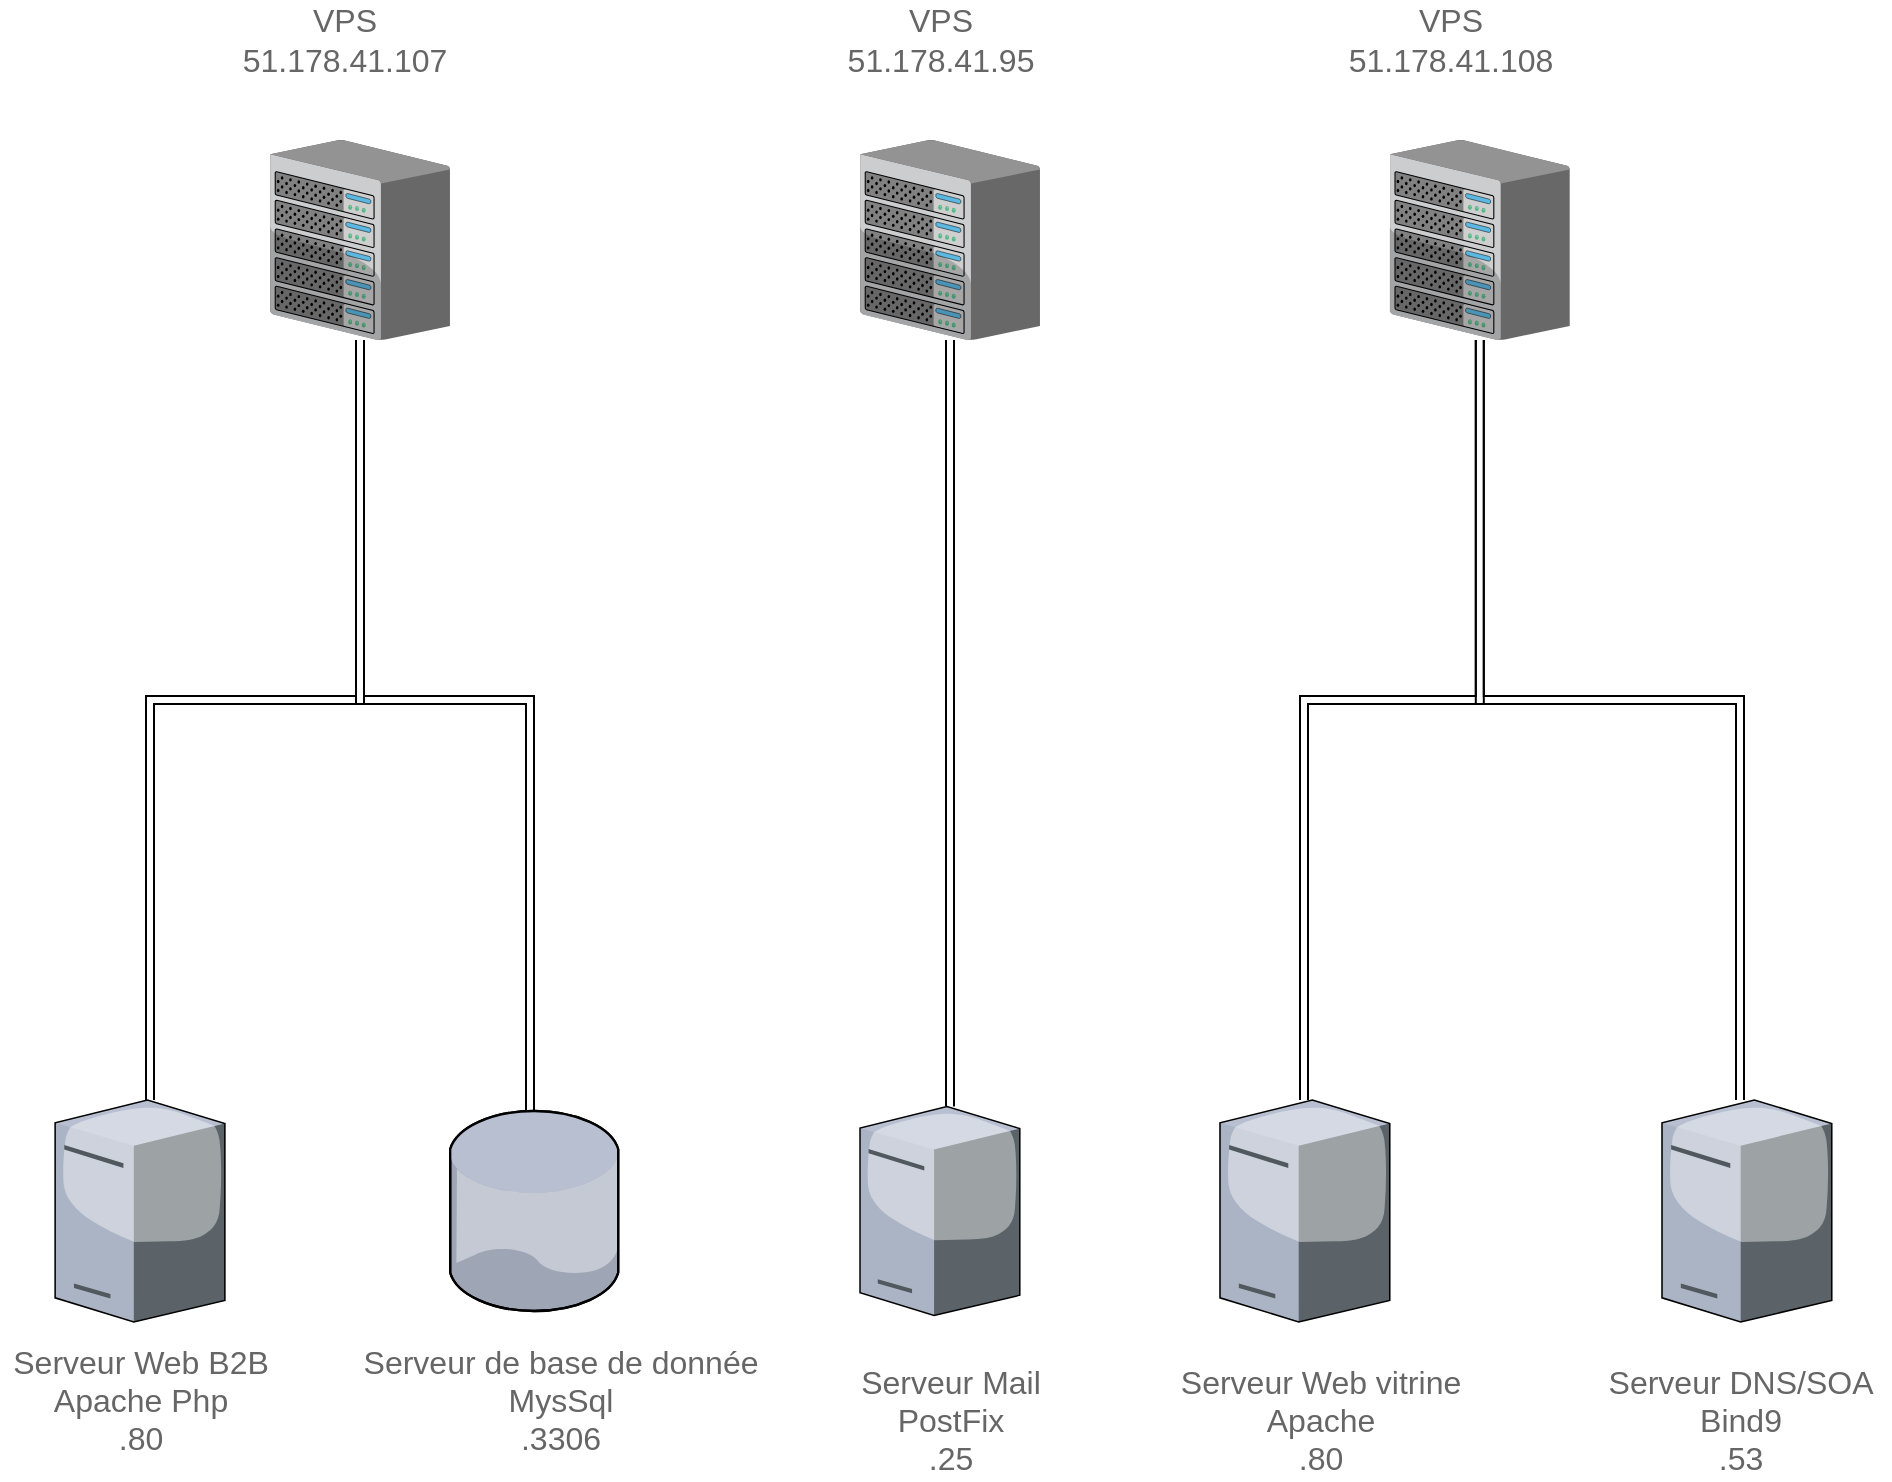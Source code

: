 <mxfile version="12.6.5" type="device"><diagram name="Page-1" id="e3a06f82-3646-2815-327d-82caf3d4e204"><mxGraphModel dx="1854" dy="1350" grid="1" gridSize="10" guides="1" tooltips="1" connect="1" arrows="1" fold="1" page="1" pageScale="1.5" pageWidth="1169" pageHeight="826" background="none" math="0" shadow="0"><root><mxCell id="0" style=";html=1;"/><mxCell id="1" style=";html=1;" parent="0"/><mxCell id="yzOCmv-NdBko5Yc-X_hZ-17" style="edgeStyle=orthogonalEdgeStyle;shape=link;rounded=0;orthogonalLoop=1;jettySize=auto;html=1;fontSize=16;" edge="1" parent="1" source="CLFpHKBw1dhiwHM7FN5G-16" target="yzOCmv-NdBko5Yc-X_hZ-13"><mxGeometry relative="1" as="geometry"><mxPoint x="905" y="670.0" as="targetPoint"/><Array as="points"><mxPoint x="905" y="590"/><mxPoint x="905" y="590"/></Array></mxGeometry></mxCell><mxCell id="CLFpHKBw1dhiwHM7FN5G-16" value="" style="verticalLabelPosition=bottom;aspect=fixed;html=1;verticalAlign=top;strokeColor=#6881B3;align=center;outlineConnect=0;shape=mxgraph.citrix.chassis;fontFamily=Helvetica;fontSize=16;fontColor=#0066CC;strokeWidth=2;fillColor=#CCCCCC;" parent="1" vertex="1"><mxGeometry x="860" y="200" width="90" height="100" as="geometry"/></mxCell><mxCell id="CLFpHKBw1dhiwHM7FN5G-18" value="&lt;font style=&quot;font-size: 16px&quot; color=&quot;#666666&quot;&gt;VPS&lt;br&gt;&lt;/font&gt;&lt;span style=&quot;color: rgb(102 , 102 , 102)&quot;&gt;51.178.41.95&lt;/span&gt;&lt;font style=&quot;font-size: 16px&quot; color=&quot;#666666&quot;&gt;&lt;br&gt;&lt;/font&gt;" style="text;html=1;align=center;verticalAlign=middle;resizable=0;points=[];autosize=1;fontSize=16;" parent="1" vertex="1"><mxGeometry x="844.95" y="130" width="110" height="40" as="geometry"/></mxCell><mxCell id="CLFpHKBw1dhiwHM7FN5G-21" value="&lt;font style=&quot;font-size: 16px&quot; color=&quot;#666666&quot;&gt;Serveur Web vitrine&lt;br style=&quot;font-size: 16px&quot;&gt;Apache&lt;br style=&quot;font-size: 16px&quot;&gt;.80&lt;br style=&quot;font-size: 16px&quot;&gt;&lt;/font&gt;" style="text;html=1;align=center;verticalAlign=middle;resizable=0;points=[];autosize=1;fontSize=16;" parent="1" vertex="1"><mxGeometry x="1010" y="810" width="160" height="60" as="geometry"/></mxCell><mxCell id="CLFpHKBw1dhiwHM7FN5G-22" value="&lt;font style=&quot;font-size: 16px;&quot; color=&quot;#666666&quot;&gt;Serveur DNS/SOA&lt;br style=&quot;font-size: 16px;&quot;&gt;Bind9&lt;br style=&quot;font-size: 16px;&quot;&gt;.53&lt;br style=&quot;font-size: 16px;&quot;&gt;&lt;/font&gt;" style="text;html=1;align=center;verticalAlign=middle;resizable=0;points=[];autosize=1;fontSize=16;" parent="1" vertex="1"><mxGeometry x="1225" y="810" width="150" height="60" as="geometry"/></mxCell><mxCell id="CLFpHKBw1dhiwHM7FN5G-23" value="&lt;font style=&quot;font-size: 16px;&quot; color=&quot;#666666&quot;&gt;Serveur de base de donnée&lt;br style=&quot;font-size: 16px;&quot;&gt;MysSql&lt;br style=&quot;font-size: 16px;&quot;&gt;.3306&lt;br style=&quot;font-size: 16px;&quot;&gt;&lt;/font&gt;" style="text;html=1;align=center;verticalAlign=middle;resizable=0;points=[];autosize=1;fontSize=16;" parent="1" vertex="1"><mxGeometry x="605" y="800" width="210" height="60" as="geometry"/></mxCell><mxCell id="yzOCmv-NdBko5Yc-X_hZ-15" style="edgeStyle=orthogonalEdgeStyle;rounded=0;orthogonalLoop=1;jettySize=auto;html=1;fontSize=16;shape=link;" edge="1" parent="1" source="yzOCmv-NdBko5Yc-X_hZ-1" target="yzOCmv-NdBko5Yc-X_hZ-8"><mxGeometry relative="1" as="geometry"><mxPoint x="505" y="670" as="targetPoint"/><Array as="points"><mxPoint x="610" y="480"/><mxPoint x="505" y="480"/></Array></mxGeometry></mxCell><mxCell id="yzOCmv-NdBko5Yc-X_hZ-16" style="edgeStyle=orthogonalEdgeStyle;rounded=0;orthogonalLoop=1;jettySize=auto;html=1;fontSize=16;shape=link;" edge="1" parent="1" source="yzOCmv-NdBko5Yc-X_hZ-1" target="yzOCmv-NdBko5Yc-X_hZ-10"><mxGeometry relative="1" as="geometry"><mxPoint x="695" y="670.0" as="targetPoint"/><Array as="points"><mxPoint x="610" y="480"/><mxPoint x="695" y="480"/></Array></mxGeometry></mxCell><mxCell id="yzOCmv-NdBko5Yc-X_hZ-1" value="" style="verticalLabelPosition=bottom;aspect=fixed;html=1;verticalAlign=top;strokeColor=#6881B3;align=center;outlineConnect=0;shape=mxgraph.citrix.chassis;fontFamily=Helvetica;fontSize=16;fontColor=#0066CC;strokeWidth=2;fillColor=#CCCCCC;" vertex="1" parent="1"><mxGeometry x="565" y="200" width="90" height="100" as="geometry"/></mxCell><mxCell id="yzOCmv-NdBko5Yc-X_hZ-19" style="edgeStyle=orthogonalEdgeStyle;shape=link;rounded=0;orthogonalLoop=1;jettySize=auto;html=1;fontSize=16;" edge="1" parent="1" source="yzOCmv-NdBko5Yc-X_hZ-2" target="yzOCmv-NdBko5Yc-X_hZ-12"><mxGeometry relative="1" as="geometry"><mxPoint x="1300" y="670.0" as="targetPoint"/><Array as="points"><mxPoint x="1170" y="480"/><mxPoint x="1300" y="480"/></Array></mxGeometry></mxCell><mxCell id="yzOCmv-NdBko5Yc-X_hZ-20" style="edgeStyle=orthogonalEdgeStyle;shape=link;rounded=0;orthogonalLoop=1;jettySize=auto;html=1;fontSize=16;" edge="1" parent="1" source="yzOCmv-NdBko5Yc-X_hZ-2" target="yzOCmv-NdBko5Yc-X_hZ-9"><mxGeometry relative="1" as="geometry"><Array as="points"><mxPoint x="1170" y="480"/><mxPoint x="1082" y="480"/></Array></mxGeometry></mxCell><mxCell id="yzOCmv-NdBko5Yc-X_hZ-2" value="" style="verticalLabelPosition=bottom;aspect=fixed;html=1;verticalAlign=top;strokeColor=#6881B3;align=center;outlineConnect=0;shape=mxgraph.citrix.chassis;fontFamily=Helvetica;fontSize=16;fontColor=#0066CC;strokeWidth=2;fillColor=#CCCCCC;" vertex="1" parent="1"><mxGeometry x="1124.88" y="200" width="90" height="100" as="geometry"/></mxCell><mxCell id="yzOCmv-NdBko5Yc-X_hZ-3" value="&lt;font style=&quot;font-size: 16px&quot; color=&quot;#666666&quot;&gt;VPS&lt;br&gt;51.178.41.107&lt;br&gt;&lt;/font&gt;" style="text;html=1;align=center;verticalAlign=middle;resizable=0;points=[];autosize=1;fontSize=16;" vertex="1" parent="1"><mxGeometry x="542.44" y="130" width="120" height="40" as="geometry"/></mxCell><mxCell id="yzOCmv-NdBko5Yc-X_hZ-4" value="&lt;font style=&quot;font-size: 16px&quot; color=&quot;#666666&quot;&gt;VPS&lt;br&gt;&lt;/font&gt;&lt;span style=&quot;color: rgb(102 , 102 , 102)&quot;&gt;51.178.41.108&lt;/span&gt;&lt;font style=&quot;font-size: 16px&quot; color=&quot;#666666&quot;&gt;&lt;br&gt;&lt;/font&gt;" style="text;html=1;align=center;verticalAlign=middle;resizable=0;points=[];autosize=1;fontSize=16;" vertex="1" parent="1"><mxGeometry x="1095" y="130" width="120" height="40" as="geometry"/></mxCell><mxCell id="yzOCmv-NdBko5Yc-X_hZ-8" value="" style="verticalLabelPosition=bottom;aspect=fixed;html=1;verticalAlign=top;strokeColor=none;align=center;outlineConnect=0;shape=mxgraph.citrix.license_server;fontSize=16;" vertex="1" parent="1"><mxGeometry x="457.56" y="680" width="84.88" height="111" as="geometry"/></mxCell><mxCell id="yzOCmv-NdBko5Yc-X_hZ-9" value="" style="verticalLabelPosition=bottom;aspect=fixed;html=1;verticalAlign=top;strokeColor=none;align=center;outlineConnect=0;shape=mxgraph.citrix.license_server;fontSize=16;" vertex="1" parent="1"><mxGeometry x="1040" y="680" width="84.88" height="111" as="geometry"/></mxCell><mxCell id="yzOCmv-NdBko5Yc-X_hZ-10" value="" style="verticalLabelPosition=bottom;aspect=fixed;html=1;verticalAlign=top;strokeColor=none;align=center;outlineConnect=0;shape=mxgraph.citrix.database;fontSize=16;" vertex="1" parent="1"><mxGeometry x="655" y="685.5" width="85" height="100" as="geometry"/></mxCell><mxCell id="yzOCmv-NdBko5Yc-X_hZ-11" value="&lt;font style=&quot;font-size: 16px&quot; color=&quot;#666666&quot;&gt;Serveur Web B2B&lt;br&gt;Apache Php&lt;br style=&quot;font-size: 16px&quot;&gt;.80&lt;br style=&quot;font-size: 16px&quot;&gt;&lt;/font&gt;" style="text;html=1;align=center;verticalAlign=middle;resizable=0;points=[];autosize=1;fontSize=16;" vertex="1" parent="1"><mxGeometry x="430" y="800" width="140" height="60" as="geometry"/></mxCell><mxCell id="yzOCmv-NdBko5Yc-X_hZ-12" value="" style="verticalLabelPosition=bottom;aspect=fixed;html=1;verticalAlign=top;strokeColor=none;align=center;outlineConnect=0;shape=mxgraph.citrix.tower_server;fontSize=16;" vertex="1" parent="1"><mxGeometry x="1261" y="680" width="84.88" height="111" as="geometry"/></mxCell><mxCell id="yzOCmv-NdBko5Yc-X_hZ-13" value="" style="verticalLabelPosition=bottom;aspect=fixed;html=1;verticalAlign=top;strokeColor=none;align=center;outlineConnect=0;shape=mxgraph.citrix.license_server;fontSize=16;" vertex="1" parent="1"><mxGeometry x="860" y="683.25" width="79.91" height="104.5" as="geometry"/></mxCell><mxCell id="yzOCmv-NdBko5Yc-X_hZ-14" value="&lt;font style=&quot;font-size: 16px&quot; color=&quot;#666666&quot;&gt;Serveur Mail&lt;br&gt;PostFix&lt;br style=&quot;font-size: 16px&quot;&gt;.25&lt;br style=&quot;font-size: 16px&quot;&gt;&lt;/font&gt;" style="text;html=1;align=center;verticalAlign=middle;resizable=0;points=[];autosize=1;fontSize=16;" vertex="1" parent="1"><mxGeometry x="850" y="810" width="110" height="60" as="geometry"/></mxCell></root></mxGraphModel></diagram></mxfile>
